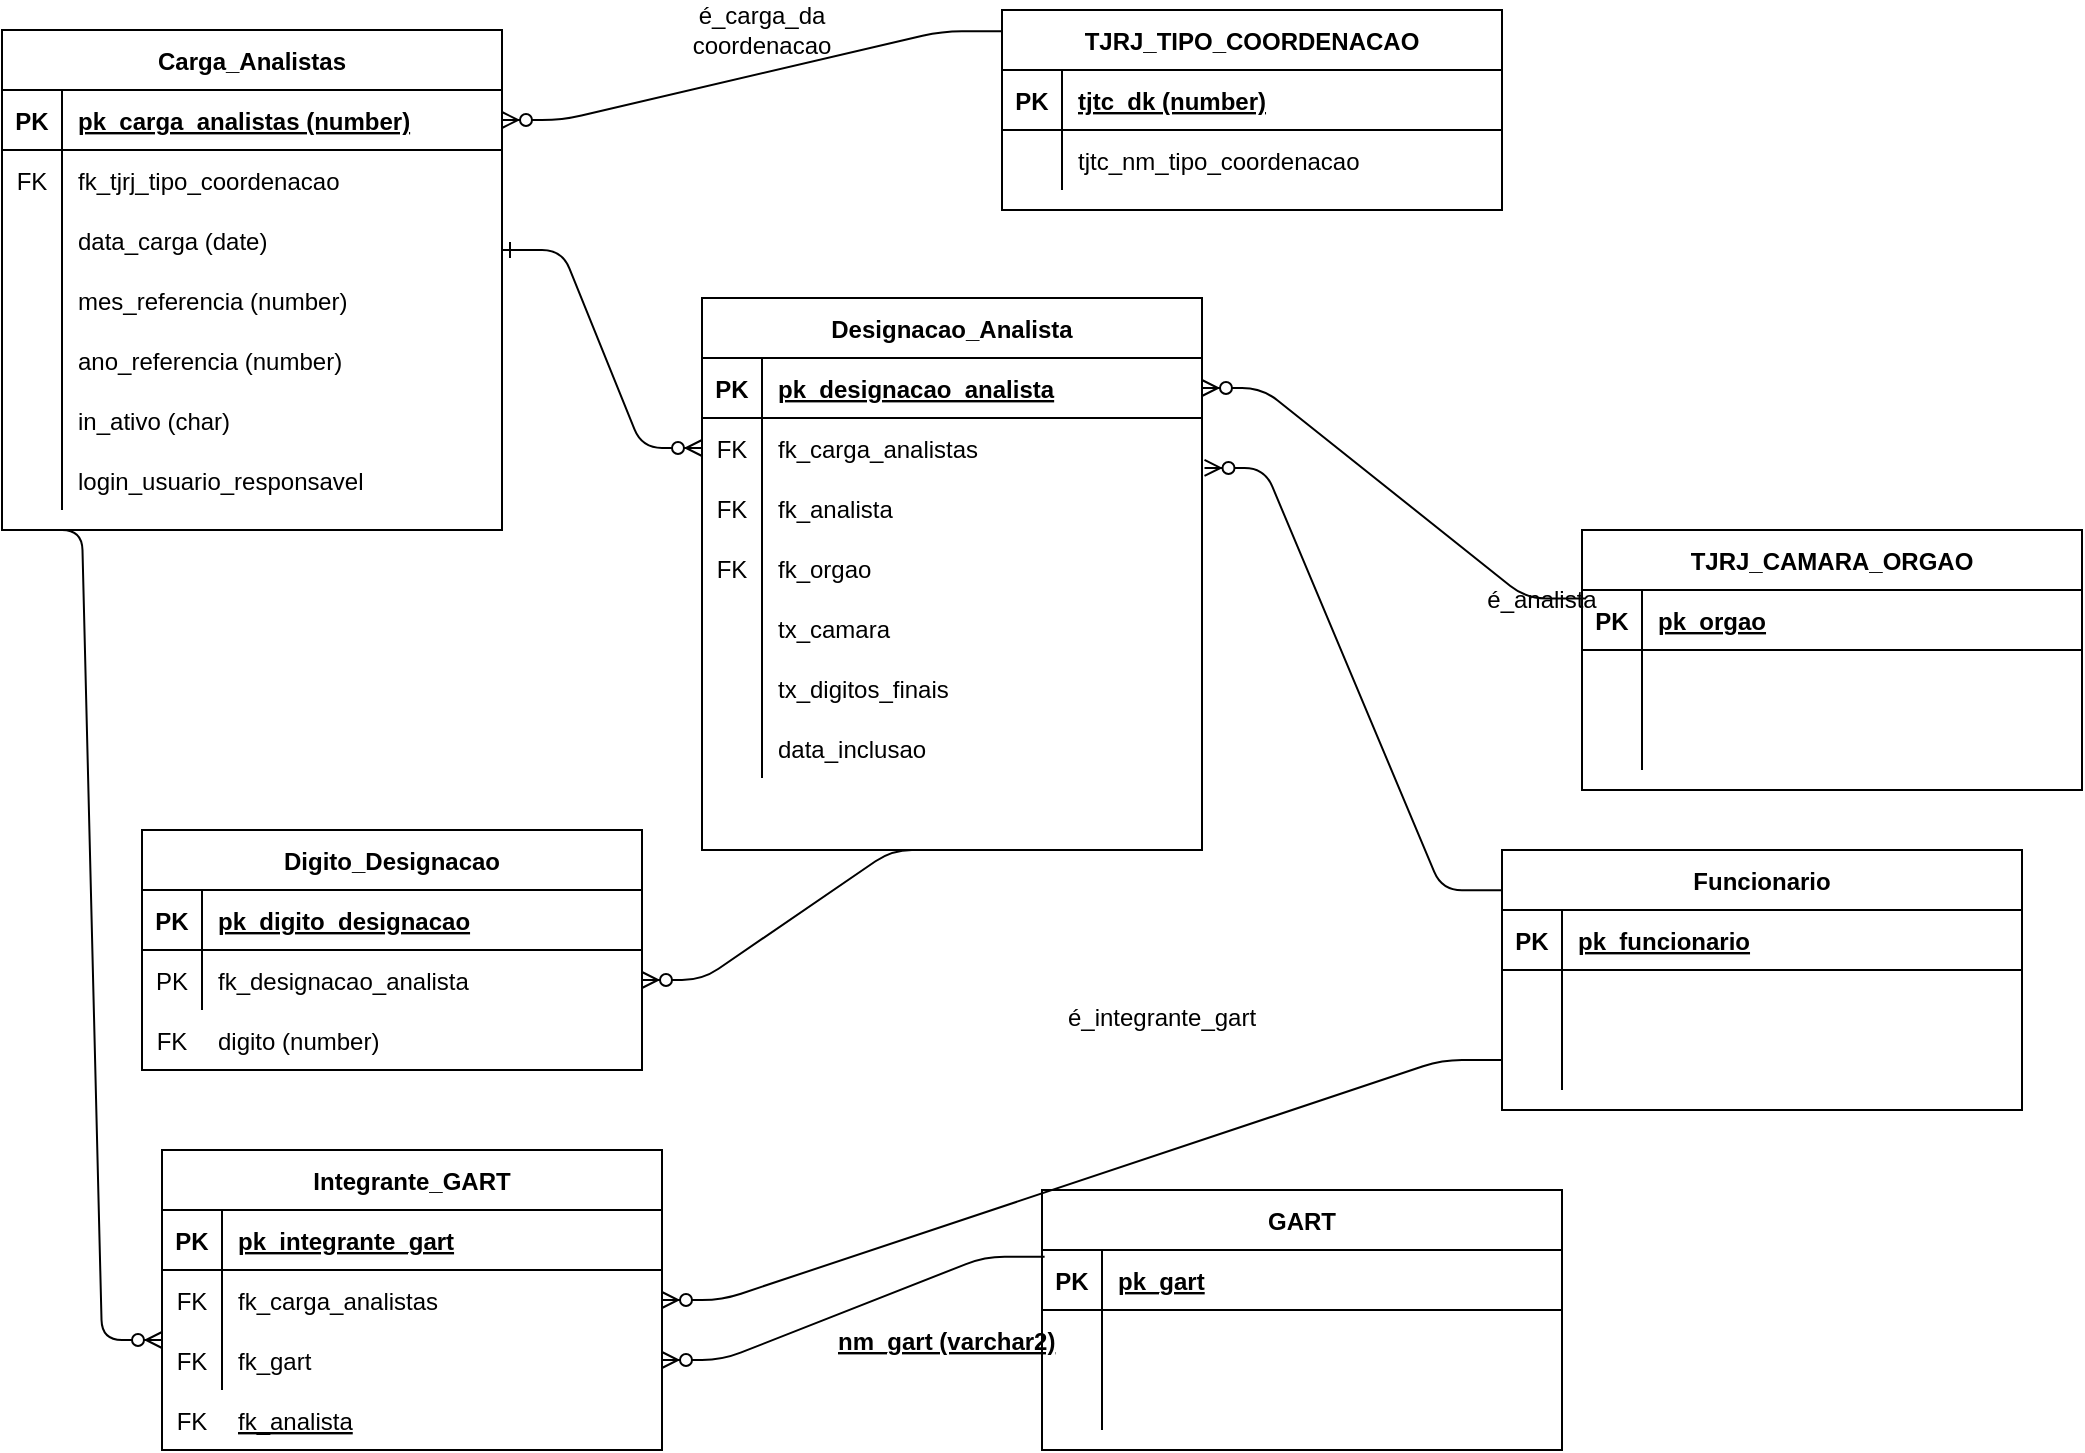 <mxfile version="14.4.6" type="github">
  <diagram id="R2lEEEUBdFMjLlhIrx00" name="Page-1">
    <mxGraphModel dx="1000" dy="493" grid="1" gridSize="10" guides="1" tooltips="1" connect="1" arrows="1" fold="1" page="1" pageScale="1" pageWidth="1169" pageHeight="827" math="0" shadow="0" extFonts="Permanent Marker^https://fonts.googleapis.com/css?family=Permanent+Marker">
      <root>
        <mxCell id="0" />
        <mxCell id="1" parent="0" />
        <mxCell id="O_Yg95A6slMmNf9EX-Gv-22" value="PK" style="shape=partialRectangle;overflow=hidden;connectable=0;fillColor=none;top=0;left=0;bottom=0;right=0;fontStyle=0;" parent="1" vertex="1">
          <mxGeometry x="120" y="510" width="30" height="30" as="geometry" />
        </mxCell>
        <mxCell id="C-vyLk0tnHw3VtMMgP7b-1" value="" style="edgeStyle=entityRelationEdgeStyle;endArrow=ERzeroToMany;startArrow=ERone;endFill=1;startFill=0;" parent="1" target="C-vyLk0tnHw3VtMMgP7b-6" edge="1">
          <mxGeometry width="100" height="100" relative="1" as="geometry">
            <mxPoint x="300" y="160" as="sourcePoint" />
            <mxPoint x="370" y="550" as="targetPoint" />
          </mxGeometry>
        </mxCell>
        <mxCell id="C-vyLk0tnHw3VtMMgP7b-2" value="Designacao_Analista" style="shape=table;startSize=30;container=1;collapsible=1;childLayout=tableLayout;fixedRows=1;rowLines=0;fontStyle=1;align=center;resizeLast=1;" parent="1" vertex="1">
          <mxGeometry x="400" y="184" width="250" height="276" as="geometry" />
        </mxCell>
        <mxCell id="C-vyLk0tnHw3VtMMgP7b-3" value="" style="shape=partialRectangle;collapsible=0;dropTarget=0;pointerEvents=0;fillColor=none;points=[[0,0.5],[1,0.5]];portConstraint=eastwest;top=0;left=0;right=0;bottom=1;" parent="C-vyLk0tnHw3VtMMgP7b-2" vertex="1">
          <mxGeometry y="30" width="250" height="30" as="geometry" />
        </mxCell>
        <mxCell id="C-vyLk0tnHw3VtMMgP7b-4" value="PK" style="shape=partialRectangle;overflow=hidden;connectable=0;fillColor=none;top=0;left=0;bottom=0;right=0;fontStyle=1;" parent="C-vyLk0tnHw3VtMMgP7b-3" vertex="1">
          <mxGeometry width="30" height="30" as="geometry" />
        </mxCell>
        <mxCell id="C-vyLk0tnHw3VtMMgP7b-5" value="pk_designacao_analista" style="shape=partialRectangle;overflow=hidden;connectable=0;fillColor=none;top=0;left=0;bottom=0;right=0;align=left;spacingLeft=6;fontStyle=5;" parent="C-vyLk0tnHw3VtMMgP7b-3" vertex="1">
          <mxGeometry x="30" width="220" height="30" as="geometry" />
        </mxCell>
        <mxCell id="C-vyLk0tnHw3VtMMgP7b-6" value="" style="shape=partialRectangle;collapsible=0;dropTarget=0;pointerEvents=0;fillColor=none;points=[[0,0.5],[1,0.5]];portConstraint=eastwest;top=0;left=0;right=0;bottom=0;" parent="C-vyLk0tnHw3VtMMgP7b-2" vertex="1">
          <mxGeometry y="60" width="250" height="30" as="geometry" />
        </mxCell>
        <mxCell id="C-vyLk0tnHw3VtMMgP7b-7" value="FK" style="shape=partialRectangle;overflow=hidden;connectable=0;fillColor=none;top=0;left=0;bottom=0;right=0;" parent="C-vyLk0tnHw3VtMMgP7b-6" vertex="1">
          <mxGeometry width="30" height="30" as="geometry" />
        </mxCell>
        <mxCell id="C-vyLk0tnHw3VtMMgP7b-8" value="fk_carga_analistas" style="shape=partialRectangle;overflow=hidden;connectable=0;fillColor=none;top=0;left=0;bottom=0;right=0;align=left;spacingLeft=6;" parent="C-vyLk0tnHw3VtMMgP7b-6" vertex="1">
          <mxGeometry x="30" width="220" height="30" as="geometry" />
        </mxCell>
        <mxCell id="C-vyLk0tnHw3VtMMgP7b-9" value="" style="shape=partialRectangle;collapsible=0;dropTarget=0;pointerEvents=0;fillColor=none;points=[[0,0.5],[1,0.5]];portConstraint=eastwest;top=0;left=0;right=0;bottom=0;" parent="C-vyLk0tnHw3VtMMgP7b-2" vertex="1">
          <mxGeometry y="90" width="250" height="30" as="geometry" />
        </mxCell>
        <mxCell id="C-vyLk0tnHw3VtMMgP7b-10" value="" style="shape=partialRectangle;overflow=hidden;connectable=0;fillColor=none;top=0;left=0;bottom=0;right=0;" parent="C-vyLk0tnHw3VtMMgP7b-9" vertex="1">
          <mxGeometry width="30" height="30" as="geometry" />
        </mxCell>
        <mxCell id="C-vyLk0tnHw3VtMMgP7b-11" value="fk_analista" style="shape=partialRectangle;overflow=hidden;connectable=0;fillColor=none;top=0;left=0;bottom=0;right=0;align=left;spacingLeft=6;" parent="C-vyLk0tnHw3VtMMgP7b-9" vertex="1">
          <mxGeometry x="30" width="220" height="30" as="geometry" />
        </mxCell>
        <mxCell id="Q8lgzIE0sb7ELPzwyJLQ-33" value="" style="shape=partialRectangle;collapsible=0;dropTarget=0;pointerEvents=0;fillColor=none;points=[[0,0.5],[1,0.5]];portConstraint=eastwest;top=0;left=0;right=0;bottom=0;" vertex="1" parent="C-vyLk0tnHw3VtMMgP7b-2">
          <mxGeometry y="120" width="250" height="30" as="geometry" />
        </mxCell>
        <mxCell id="Q8lgzIE0sb7ELPzwyJLQ-34" value="" style="shape=partialRectangle;overflow=hidden;connectable=0;fillColor=none;top=0;left=0;bottom=0;right=0;" vertex="1" parent="Q8lgzIE0sb7ELPzwyJLQ-33">
          <mxGeometry width="30" height="30" as="geometry" />
        </mxCell>
        <mxCell id="Q8lgzIE0sb7ELPzwyJLQ-35" value="fk_orgao" style="shape=partialRectangle;overflow=hidden;connectable=0;fillColor=none;top=0;left=0;bottom=0;right=0;align=left;spacingLeft=6;" vertex="1" parent="Q8lgzIE0sb7ELPzwyJLQ-33">
          <mxGeometry x="30" width="220" height="30" as="geometry" />
        </mxCell>
        <mxCell id="Q8lgzIE0sb7ELPzwyJLQ-37" value="" style="shape=partialRectangle;collapsible=0;dropTarget=0;pointerEvents=0;fillColor=none;points=[[0,0.5],[1,0.5]];portConstraint=eastwest;top=0;left=0;right=0;bottom=0;" vertex="1" parent="C-vyLk0tnHw3VtMMgP7b-2">
          <mxGeometry y="150" width="250" height="30" as="geometry" />
        </mxCell>
        <mxCell id="Q8lgzIE0sb7ELPzwyJLQ-38" value="" style="shape=partialRectangle;overflow=hidden;connectable=0;fillColor=none;top=0;left=0;bottom=0;right=0;" vertex="1" parent="Q8lgzIE0sb7ELPzwyJLQ-37">
          <mxGeometry width="30" height="30" as="geometry" />
        </mxCell>
        <mxCell id="Q8lgzIE0sb7ELPzwyJLQ-39" value="tx_camara" style="shape=partialRectangle;overflow=hidden;connectable=0;fillColor=none;top=0;left=0;bottom=0;right=0;align=left;spacingLeft=6;" vertex="1" parent="Q8lgzIE0sb7ELPzwyJLQ-37">
          <mxGeometry x="30" width="220" height="30" as="geometry" />
        </mxCell>
        <mxCell id="Q8lgzIE0sb7ELPzwyJLQ-40" value="" style="shape=partialRectangle;collapsible=0;dropTarget=0;pointerEvents=0;fillColor=none;points=[[0,0.5],[1,0.5]];portConstraint=eastwest;top=0;left=0;right=0;bottom=0;" vertex="1" parent="C-vyLk0tnHw3VtMMgP7b-2">
          <mxGeometry y="180" width="250" height="30" as="geometry" />
        </mxCell>
        <mxCell id="Q8lgzIE0sb7ELPzwyJLQ-41" value="" style="shape=partialRectangle;overflow=hidden;connectable=0;fillColor=none;top=0;left=0;bottom=0;right=0;" vertex="1" parent="Q8lgzIE0sb7ELPzwyJLQ-40">
          <mxGeometry width="30" height="30" as="geometry" />
        </mxCell>
        <mxCell id="Q8lgzIE0sb7ELPzwyJLQ-42" value="tx_digitos_finais" style="shape=partialRectangle;overflow=hidden;connectable=0;fillColor=none;top=0;left=0;bottom=0;right=0;align=left;spacingLeft=6;" vertex="1" parent="Q8lgzIE0sb7ELPzwyJLQ-40">
          <mxGeometry x="30" width="220" height="30" as="geometry" />
        </mxCell>
        <mxCell id="Q8lgzIE0sb7ELPzwyJLQ-43" value="" style="shape=partialRectangle;collapsible=0;dropTarget=0;pointerEvents=0;fillColor=none;points=[[0,0.5],[1,0.5]];portConstraint=eastwest;top=0;left=0;right=0;bottom=0;" vertex="1" parent="C-vyLk0tnHw3VtMMgP7b-2">
          <mxGeometry y="210" width="250" height="30" as="geometry" />
        </mxCell>
        <mxCell id="Q8lgzIE0sb7ELPzwyJLQ-44" value="" style="shape=partialRectangle;overflow=hidden;connectable=0;fillColor=none;top=0;left=0;bottom=0;right=0;" vertex="1" parent="Q8lgzIE0sb7ELPzwyJLQ-43">
          <mxGeometry width="30" height="30" as="geometry" />
        </mxCell>
        <mxCell id="Q8lgzIE0sb7ELPzwyJLQ-45" value="data_inclusao" style="shape=partialRectangle;overflow=hidden;connectable=0;fillColor=none;top=0;left=0;bottom=0;right=0;align=left;spacingLeft=6;" vertex="1" parent="Q8lgzIE0sb7ELPzwyJLQ-43">
          <mxGeometry x="30" width="220" height="30" as="geometry" />
        </mxCell>
        <mxCell id="C-vyLk0tnHw3VtMMgP7b-13" value="TJRJ_CAMARA_ORGAO" style="shape=table;startSize=30;container=1;collapsible=1;childLayout=tableLayout;fixedRows=1;rowLines=0;fontStyle=1;align=center;resizeLast=1;" parent="1" vertex="1">
          <mxGeometry x="840" y="300" width="250" height="130" as="geometry" />
        </mxCell>
        <mxCell id="C-vyLk0tnHw3VtMMgP7b-14" value="" style="shape=partialRectangle;collapsible=0;dropTarget=0;pointerEvents=0;fillColor=none;points=[[0,0.5],[1,0.5]];portConstraint=eastwest;top=0;left=0;right=0;bottom=1;" parent="C-vyLk0tnHw3VtMMgP7b-13" vertex="1">
          <mxGeometry y="30" width="250" height="30" as="geometry" />
        </mxCell>
        <mxCell id="C-vyLk0tnHw3VtMMgP7b-15" value="PK" style="shape=partialRectangle;overflow=hidden;connectable=0;fillColor=none;top=0;left=0;bottom=0;right=0;fontStyle=1;" parent="C-vyLk0tnHw3VtMMgP7b-14" vertex="1">
          <mxGeometry width="30" height="30" as="geometry" />
        </mxCell>
        <mxCell id="C-vyLk0tnHw3VtMMgP7b-16" value="pk_orgao" style="shape=partialRectangle;overflow=hidden;connectable=0;fillColor=none;top=0;left=0;bottom=0;right=0;align=left;spacingLeft=6;fontStyle=5;" parent="C-vyLk0tnHw3VtMMgP7b-14" vertex="1">
          <mxGeometry x="30" width="220" height="30" as="geometry" />
        </mxCell>
        <mxCell id="C-vyLk0tnHw3VtMMgP7b-17" value="" style="shape=partialRectangle;collapsible=0;dropTarget=0;pointerEvents=0;fillColor=none;points=[[0,0.5],[1,0.5]];portConstraint=eastwest;top=0;left=0;right=0;bottom=0;" parent="C-vyLk0tnHw3VtMMgP7b-13" vertex="1">
          <mxGeometry y="60" width="250" height="30" as="geometry" />
        </mxCell>
        <mxCell id="C-vyLk0tnHw3VtMMgP7b-18" value="" style="shape=partialRectangle;overflow=hidden;connectable=0;fillColor=none;top=0;left=0;bottom=0;right=0;" parent="C-vyLk0tnHw3VtMMgP7b-17" vertex="1">
          <mxGeometry width="30" height="30" as="geometry" />
        </mxCell>
        <mxCell id="C-vyLk0tnHw3VtMMgP7b-19" value="" style="shape=partialRectangle;overflow=hidden;connectable=0;fillColor=none;top=0;left=0;bottom=0;right=0;align=left;spacingLeft=6;" parent="C-vyLk0tnHw3VtMMgP7b-17" vertex="1">
          <mxGeometry x="30" width="220" height="30" as="geometry" />
        </mxCell>
        <mxCell id="C-vyLk0tnHw3VtMMgP7b-20" value="" style="shape=partialRectangle;collapsible=0;dropTarget=0;pointerEvents=0;fillColor=none;points=[[0,0.5],[1,0.5]];portConstraint=eastwest;top=0;left=0;right=0;bottom=0;" parent="C-vyLk0tnHw3VtMMgP7b-13" vertex="1">
          <mxGeometry y="90" width="250" height="30" as="geometry" />
        </mxCell>
        <mxCell id="C-vyLk0tnHw3VtMMgP7b-21" value="" style="shape=partialRectangle;overflow=hidden;connectable=0;fillColor=none;top=0;left=0;bottom=0;right=0;" parent="C-vyLk0tnHw3VtMMgP7b-20" vertex="1">
          <mxGeometry width="30" height="30" as="geometry" />
        </mxCell>
        <mxCell id="C-vyLk0tnHw3VtMMgP7b-22" value="" style="shape=partialRectangle;overflow=hidden;connectable=0;fillColor=none;top=0;left=0;bottom=0;right=0;align=left;spacingLeft=6;" parent="C-vyLk0tnHw3VtMMgP7b-20" vertex="1">
          <mxGeometry x="30" width="220" height="30" as="geometry" />
        </mxCell>
        <mxCell id="C-vyLk0tnHw3VtMMgP7b-23" value="Carga_Analistas" style="shape=table;startSize=30;container=1;collapsible=1;childLayout=tableLayout;fixedRows=1;rowLines=0;fontStyle=1;align=center;resizeLast=1;" parent="1" vertex="1">
          <mxGeometry x="50" y="50" width="250" height="250" as="geometry" />
        </mxCell>
        <mxCell id="C-vyLk0tnHw3VtMMgP7b-24" value="" style="shape=partialRectangle;collapsible=0;dropTarget=0;pointerEvents=0;fillColor=none;points=[[0,0.5],[1,0.5]];portConstraint=eastwest;top=0;left=0;right=0;bottom=1;" parent="C-vyLk0tnHw3VtMMgP7b-23" vertex="1">
          <mxGeometry y="30" width="250" height="30" as="geometry" />
        </mxCell>
        <mxCell id="C-vyLk0tnHw3VtMMgP7b-25" value="PK" style="shape=partialRectangle;overflow=hidden;connectable=0;fillColor=none;top=0;left=0;bottom=0;right=0;fontStyle=1;" parent="C-vyLk0tnHw3VtMMgP7b-24" vertex="1">
          <mxGeometry width="30" height="30" as="geometry" />
        </mxCell>
        <mxCell id="C-vyLk0tnHw3VtMMgP7b-26" value="pk_carga_analistas (number)" style="shape=partialRectangle;overflow=hidden;connectable=0;fillColor=none;top=0;left=0;bottom=0;right=0;align=left;spacingLeft=6;fontStyle=5;" parent="C-vyLk0tnHw3VtMMgP7b-24" vertex="1">
          <mxGeometry x="30" width="220" height="30" as="geometry" />
        </mxCell>
        <mxCell id="C-vyLk0tnHw3VtMMgP7b-27" value="" style="shape=partialRectangle;collapsible=0;dropTarget=0;pointerEvents=0;fillColor=none;points=[[0,0.5],[1,0.5]];portConstraint=eastwest;top=0;left=0;right=0;bottom=0;" parent="C-vyLk0tnHw3VtMMgP7b-23" vertex="1">
          <mxGeometry y="60" width="250" height="30" as="geometry" />
        </mxCell>
        <mxCell id="C-vyLk0tnHw3VtMMgP7b-28" value="FK" style="shape=partialRectangle;overflow=hidden;connectable=0;fillColor=none;top=0;left=0;bottom=0;right=0;" parent="C-vyLk0tnHw3VtMMgP7b-27" vertex="1">
          <mxGeometry width="30" height="30" as="geometry" />
        </mxCell>
        <mxCell id="C-vyLk0tnHw3VtMMgP7b-29" value="fk_tjrj_tipo_coordenacao" style="shape=partialRectangle;overflow=hidden;connectable=0;fillColor=none;top=0;left=0;bottom=0;right=0;align=left;spacingLeft=6;" parent="C-vyLk0tnHw3VtMMgP7b-27" vertex="1">
          <mxGeometry x="30" width="220" height="30" as="geometry" />
        </mxCell>
        <mxCell id="Q8lgzIE0sb7ELPzwyJLQ-14" value="" style="shape=partialRectangle;collapsible=0;dropTarget=0;pointerEvents=0;fillColor=none;points=[[0,0.5],[1,0.5]];portConstraint=eastwest;top=0;left=0;right=0;bottom=0;" vertex="1" parent="C-vyLk0tnHw3VtMMgP7b-23">
          <mxGeometry y="90" width="250" height="30" as="geometry" />
        </mxCell>
        <mxCell id="Q8lgzIE0sb7ELPzwyJLQ-15" value="" style="shape=partialRectangle;overflow=hidden;connectable=0;fillColor=none;top=0;left=0;bottom=0;right=0;" vertex="1" parent="Q8lgzIE0sb7ELPzwyJLQ-14">
          <mxGeometry width="30" height="30" as="geometry" />
        </mxCell>
        <mxCell id="Q8lgzIE0sb7ELPzwyJLQ-16" value="data_carga (date)" style="shape=partialRectangle;overflow=hidden;connectable=0;fillColor=none;top=0;left=0;bottom=0;right=0;align=left;spacingLeft=6;" vertex="1" parent="Q8lgzIE0sb7ELPzwyJLQ-14">
          <mxGeometry x="30" width="220" height="30" as="geometry" />
        </mxCell>
        <mxCell id="Q8lgzIE0sb7ELPzwyJLQ-17" value="" style="shape=partialRectangle;collapsible=0;dropTarget=0;pointerEvents=0;fillColor=none;points=[[0,0.5],[1,0.5]];portConstraint=eastwest;top=0;left=0;right=0;bottom=0;" vertex="1" parent="C-vyLk0tnHw3VtMMgP7b-23">
          <mxGeometry y="120" width="250" height="30" as="geometry" />
        </mxCell>
        <mxCell id="Q8lgzIE0sb7ELPzwyJLQ-18" value="" style="shape=partialRectangle;overflow=hidden;connectable=0;fillColor=none;top=0;left=0;bottom=0;right=0;" vertex="1" parent="Q8lgzIE0sb7ELPzwyJLQ-17">
          <mxGeometry width="30" height="30" as="geometry" />
        </mxCell>
        <mxCell id="Q8lgzIE0sb7ELPzwyJLQ-19" value="mes_referencia (number)" style="shape=partialRectangle;overflow=hidden;connectable=0;fillColor=none;top=0;left=0;bottom=0;right=0;align=left;spacingLeft=6;" vertex="1" parent="Q8lgzIE0sb7ELPzwyJLQ-17">
          <mxGeometry x="30" width="220" height="30" as="geometry" />
        </mxCell>
        <mxCell id="Q8lgzIE0sb7ELPzwyJLQ-20" value="" style="shape=partialRectangle;collapsible=0;dropTarget=0;pointerEvents=0;fillColor=none;points=[[0,0.5],[1,0.5]];portConstraint=eastwest;top=0;left=0;right=0;bottom=0;" vertex="1" parent="C-vyLk0tnHw3VtMMgP7b-23">
          <mxGeometry y="150" width="250" height="30" as="geometry" />
        </mxCell>
        <mxCell id="Q8lgzIE0sb7ELPzwyJLQ-21" value="" style="shape=partialRectangle;overflow=hidden;connectable=0;fillColor=none;top=0;left=0;bottom=0;right=0;" vertex="1" parent="Q8lgzIE0sb7ELPzwyJLQ-20">
          <mxGeometry width="30" height="30" as="geometry" />
        </mxCell>
        <mxCell id="Q8lgzIE0sb7ELPzwyJLQ-22" value="ano_referencia (number)" style="shape=partialRectangle;overflow=hidden;connectable=0;fillColor=none;top=0;left=0;bottom=0;right=0;align=left;spacingLeft=6;" vertex="1" parent="Q8lgzIE0sb7ELPzwyJLQ-20">
          <mxGeometry x="30" width="220" height="30" as="geometry" />
        </mxCell>
        <mxCell id="Q8lgzIE0sb7ELPzwyJLQ-23" value="" style="shape=partialRectangle;collapsible=0;dropTarget=0;pointerEvents=0;fillColor=none;points=[[0,0.5],[1,0.5]];portConstraint=eastwest;top=0;left=0;right=0;bottom=0;" vertex="1" parent="C-vyLk0tnHw3VtMMgP7b-23">
          <mxGeometry y="180" width="250" height="30" as="geometry" />
        </mxCell>
        <mxCell id="Q8lgzIE0sb7ELPzwyJLQ-24" value="" style="shape=partialRectangle;overflow=hidden;connectable=0;fillColor=none;top=0;left=0;bottom=0;right=0;" vertex="1" parent="Q8lgzIE0sb7ELPzwyJLQ-23">
          <mxGeometry width="30" height="30" as="geometry" />
        </mxCell>
        <mxCell id="Q8lgzIE0sb7ELPzwyJLQ-25" value="in_ativo (char)" style="shape=partialRectangle;overflow=hidden;connectable=0;fillColor=none;top=0;left=0;bottom=0;right=0;align=left;spacingLeft=6;" vertex="1" parent="Q8lgzIE0sb7ELPzwyJLQ-23">
          <mxGeometry x="30" width="220" height="30" as="geometry" />
        </mxCell>
        <mxCell id="Q8lgzIE0sb7ELPzwyJLQ-26" value="" style="shape=partialRectangle;collapsible=0;dropTarget=0;pointerEvents=0;fillColor=none;points=[[0,0.5],[1,0.5]];portConstraint=eastwest;top=0;left=0;right=0;bottom=0;" vertex="1" parent="C-vyLk0tnHw3VtMMgP7b-23">
          <mxGeometry y="210" width="250" height="30" as="geometry" />
        </mxCell>
        <mxCell id="Q8lgzIE0sb7ELPzwyJLQ-27" value="" style="shape=partialRectangle;overflow=hidden;connectable=0;fillColor=none;top=0;left=0;bottom=0;right=0;" vertex="1" parent="Q8lgzIE0sb7ELPzwyJLQ-26">
          <mxGeometry width="30" height="30" as="geometry" />
        </mxCell>
        <mxCell id="Q8lgzIE0sb7ELPzwyJLQ-28" value="login_usuario_responsavel" style="shape=partialRectangle;overflow=hidden;connectable=0;fillColor=none;top=0;left=0;bottom=0;right=0;align=left;spacingLeft=6;" vertex="1" parent="Q8lgzIE0sb7ELPzwyJLQ-26">
          <mxGeometry x="30" width="220" height="30" as="geometry" />
        </mxCell>
        <mxCell id="O_Yg95A6slMmNf9EX-Gv-1" value="Digito_Designacao" style="shape=table;startSize=30;container=1;collapsible=1;childLayout=tableLayout;fixedRows=1;rowLines=0;fontStyle=1;align=center;resizeLast=1;" parent="1" vertex="1">
          <mxGeometry x="120" y="450" width="250" height="120" as="geometry" />
        </mxCell>
        <mxCell id="O_Yg95A6slMmNf9EX-Gv-2" value="" style="shape=partialRectangle;collapsible=0;dropTarget=0;pointerEvents=0;fillColor=none;points=[[0,0.5],[1,0.5]];portConstraint=eastwest;top=0;left=0;right=0;bottom=1;" parent="O_Yg95A6slMmNf9EX-Gv-1" vertex="1">
          <mxGeometry y="30" width="250" height="30" as="geometry" />
        </mxCell>
        <mxCell id="O_Yg95A6slMmNf9EX-Gv-3" value="PK" style="shape=partialRectangle;overflow=hidden;connectable=0;fillColor=none;top=0;left=0;bottom=0;right=0;fontStyle=1;" parent="O_Yg95A6slMmNf9EX-Gv-2" vertex="1">
          <mxGeometry width="30" height="30" as="geometry" />
        </mxCell>
        <mxCell id="O_Yg95A6slMmNf9EX-Gv-4" value="pk_digito_designacao" style="shape=partialRectangle;overflow=hidden;connectable=0;fillColor=none;top=0;left=0;bottom=0;right=0;align=left;spacingLeft=6;fontStyle=5;" parent="O_Yg95A6slMmNf9EX-Gv-2" vertex="1">
          <mxGeometry x="30" width="220" height="30" as="geometry" />
        </mxCell>
        <mxCell id="O_Yg95A6slMmNf9EX-Gv-5" value="" style="shape=partialRectangle;collapsible=0;dropTarget=0;pointerEvents=0;fillColor=none;points=[[0,0.5],[1,0.5]];portConstraint=eastwest;top=0;left=0;right=0;bottom=0;" parent="O_Yg95A6slMmNf9EX-Gv-1" vertex="1">
          <mxGeometry y="60" width="250" height="30" as="geometry" />
        </mxCell>
        <mxCell id="O_Yg95A6slMmNf9EX-Gv-6" value="" style="shape=partialRectangle;overflow=hidden;connectable=0;fillColor=none;top=0;left=0;bottom=0;right=0;" parent="O_Yg95A6slMmNf9EX-Gv-5" vertex="1">
          <mxGeometry width="30" height="30" as="geometry" />
        </mxCell>
        <mxCell id="O_Yg95A6slMmNf9EX-Gv-7" value="fk_designacao_analista" style="shape=partialRectangle;overflow=hidden;connectable=0;fillColor=none;top=0;left=0;bottom=0;right=0;align=left;spacingLeft=6;" parent="O_Yg95A6slMmNf9EX-Gv-5" vertex="1">
          <mxGeometry x="30" width="220" height="30" as="geometry" />
        </mxCell>
        <mxCell id="O_Yg95A6slMmNf9EX-Gv-8" value="" style="edgeStyle=entityRelationEdgeStyle;fontSize=12;html=1;endArrow=ERzeroToMany;endFill=1;exitX=0.008;exitY=0.14;exitDx=0;exitDy=0;exitPerimeter=0;entryX=1;entryY=0.5;entryDx=0;entryDy=0;" parent="1" source="C-vyLk0tnHw3VtMMgP7b-14" target="C-vyLk0tnHw3VtMMgP7b-3" edge="1">
          <mxGeometry width="100" height="100" relative="1" as="geometry">
            <mxPoint x="500" y="240" as="sourcePoint" />
            <mxPoint x="600" y="140" as="targetPoint" />
          </mxGeometry>
        </mxCell>
        <mxCell id="O_Yg95A6slMmNf9EX-Gv-9" value="Funcionario" style="shape=table;startSize=30;container=1;collapsible=1;childLayout=tableLayout;fixedRows=1;rowLines=0;fontStyle=1;align=center;resizeLast=1;" parent="1" vertex="1">
          <mxGeometry x="800" y="460" width="260" height="130" as="geometry" />
        </mxCell>
        <mxCell id="O_Yg95A6slMmNf9EX-Gv-10" value="" style="shape=partialRectangle;collapsible=0;dropTarget=0;pointerEvents=0;fillColor=none;points=[[0,0.5],[1,0.5]];portConstraint=eastwest;top=0;left=0;right=0;bottom=1;" parent="O_Yg95A6slMmNf9EX-Gv-9" vertex="1">
          <mxGeometry y="30" width="260" height="30" as="geometry" />
        </mxCell>
        <mxCell id="O_Yg95A6slMmNf9EX-Gv-11" value="PK" style="shape=partialRectangle;overflow=hidden;connectable=0;fillColor=none;top=0;left=0;bottom=0;right=0;fontStyle=1;" parent="O_Yg95A6slMmNf9EX-Gv-10" vertex="1">
          <mxGeometry width="30" height="30" as="geometry" />
        </mxCell>
        <mxCell id="O_Yg95A6slMmNf9EX-Gv-12" value="pk_funcionario" style="shape=partialRectangle;overflow=hidden;connectable=0;fillColor=none;top=0;left=0;bottom=0;right=0;align=left;spacingLeft=6;fontStyle=5;" parent="O_Yg95A6slMmNf9EX-Gv-10" vertex="1">
          <mxGeometry x="30" width="230" height="30" as="geometry" />
        </mxCell>
        <mxCell id="O_Yg95A6slMmNf9EX-Gv-13" value="" style="shape=partialRectangle;collapsible=0;dropTarget=0;pointerEvents=0;fillColor=none;points=[[0,0.5],[1,0.5]];portConstraint=eastwest;top=0;left=0;right=0;bottom=0;" parent="O_Yg95A6slMmNf9EX-Gv-9" vertex="1">
          <mxGeometry y="60" width="260" height="30" as="geometry" />
        </mxCell>
        <mxCell id="O_Yg95A6slMmNf9EX-Gv-14" value="" style="shape=partialRectangle;overflow=hidden;connectable=0;fillColor=none;top=0;left=0;bottom=0;right=0;" parent="O_Yg95A6slMmNf9EX-Gv-13" vertex="1">
          <mxGeometry width="30" height="30" as="geometry" />
        </mxCell>
        <mxCell id="O_Yg95A6slMmNf9EX-Gv-15" value="" style="shape=partialRectangle;overflow=hidden;connectable=0;fillColor=none;top=0;left=0;bottom=0;right=0;align=left;spacingLeft=6;" parent="O_Yg95A6slMmNf9EX-Gv-13" vertex="1">
          <mxGeometry x="30" width="230" height="30" as="geometry" />
        </mxCell>
        <mxCell id="O_Yg95A6slMmNf9EX-Gv-16" value="" style="shape=partialRectangle;collapsible=0;dropTarget=0;pointerEvents=0;fillColor=none;points=[[0,0.5],[1,0.5]];portConstraint=eastwest;top=0;left=0;right=0;bottom=0;" parent="O_Yg95A6slMmNf9EX-Gv-9" vertex="1">
          <mxGeometry y="90" width="260" height="30" as="geometry" />
        </mxCell>
        <mxCell id="O_Yg95A6slMmNf9EX-Gv-17" value="" style="shape=partialRectangle;overflow=hidden;connectable=0;fillColor=none;top=0;left=0;bottom=0;right=0;" parent="O_Yg95A6slMmNf9EX-Gv-16" vertex="1">
          <mxGeometry width="30" height="30" as="geometry" />
        </mxCell>
        <mxCell id="O_Yg95A6slMmNf9EX-Gv-18" value="" style="shape=partialRectangle;overflow=hidden;connectable=0;fillColor=none;top=0;left=0;bottom=0;right=0;align=left;spacingLeft=6;" parent="O_Yg95A6slMmNf9EX-Gv-16" vertex="1">
          <mxGeometry x="30" width="230" height="30" as="geometry" />
        </mxCell>
        <mxCell id="O_Yg95A6slMmNf9EX-Gv-19" value="" style="edgeStyle=entityRelationEdgeStyle;fontSize=12;html=1;endArrow=ERzeroToMany;endFill=1;exitX=0;exitY=0.155;exitDx=0;exitDy=0;exitPerimeter=0;entryX=1.005;entryY=0.833;entryDx=0;entryDy=0;entryPerimeter=0;" parent="1" source="O_Yg95A6slMmNf9EX-Gv-9" target="C-vyLk0tnHw3VtMMgP7b-6" edge="1">
          <mxGeometry width="100" height="100" relative="1" as="geometry">
            <mxPoint x="610" y="240" as="sourcePoint" />
            <mxPoint x="710" y="140" as="targetPoint" />
          </mxGeometry>
        </mxCell>
        <mxCell id="O_Yg95A6slMmNf9EX-Gv-20" value="FK" style="shape=partialRectangle;overflow=hidden;connectable=0;fillColor=none;top=0;left=0;bottom=0;right=0;" parent="1" vertex="1">
          <mxGeometry x="400" y="274" width="30" height="30" as="geometry" />
        </mxCell>
        <mxCell id="O_Yg95A6slMmNf9EX-Gv-24" value="digito (number)" style="shape=partialRectangle;overflow=hidden;connectable=0;fillColor=none;top=0;left=0;bottom=0;right=0;align=left;spacingLeft=6;" parent="1" vertex="1">
          <mxGeometry x="150" y="540" width="220" height="30" as="geometry" />
        </mxCell>
        <mxCell id="O_Yg95A6slMmNf9EX-Gv-25" value="" style="edgeStyle=entityRelationEdgeStyle;fontSize=12;html=1;endArrow=ERzeroToMany;endFill=1;exitX=0.5;exitY=1;exitDx=0;exitDy=0;" parent="1" source="C-vyLk0tnHw3VtMMgP7b-2" target="O_Yg95A6slMmNf9EX-Gv-5" edge="1">
          <mxGeometry width="100" height="100" relative="1" as="geometry">
            <mxPoint x="580" y="280" as="sourcePoint" />
            <mxPoint x="300" y="290" as="targetPoint" />
          </mxGeometry>
        </mxCell>
        <mxCell id="O_Yg95A6slMmNf9EX-Gv-28" value="é_analista" style="text;html=1;strokeColor=none;fillColor=none;align=center;verticalAlign=middle;whiteSpace=wrap;rounded=0;" parent="1" vertex="1">
          <mxGeometry x="800" y="325" width="40" height="20" as="geometry" />
        </mxCell>
        <mxCell id="O_Yg95A6slMmNf9EX-Gv-35" value="FK" style="shape=partialRectangle;overflow=hidden;connectable=0;fillColor=none;top=0;left=0;bottom=0;right=0;" parent="1" vertex="1">
          <mxGeometry x="400" y="304" width="30" height="30" as="geometry" />
        </mxCell>
        <mxCell id="O_Yg95A6slMmNf9EX-Gv-36" value="GART" style="shape=table;startSize=30;container=1;collapsible=1;childLayout=tableLayout;fixedRows=1;rowLines=0;fontStyle=1;align=center;resizeLast=1;" parent="1" vertex="1">
          <mxGeometry x="570" y="630" width="260" height="130" as="geometry" />
        </mxCell>
        <mxCell id="O_Yg95A6slMmNf9EX-Gv-37" value="" style="shape=partialRectangle;collapsible=0;dropTarget=0;pointerEvents=0;fillColor=none;points=[[0,0.5],[1,0.5]];portConstraint=eastwest;top=0;left=0;right=0;bottom=1;" parent="O_Yg95A6slMmNf9EX-Gv-36" vertex="1">
          <mxGeometry y="30" width="260" height="30" as="geometry" />
        </mxCell>
        <mxCell id="O_Yg95A6slMmNf9EX-Gv-38" value="PK" style="shape=partialRectangle;overflow=hidden;connectable=0;fillColor=none;top=0;left=0;bottom=0;right=0;fontStyle=1;" parent="O_Yg95A6slMmNf9EX-Gv-37" vertex="1">
          <mxGeometry width="30" height="30" as="geometry" />
        </mxCell>
        <mxCell id="O_Yg95A6slMmNf9EX-Gv-39" value="pk_gart" style="shape=partialRectangle;overflow=hidden;connectable=0;fillColor=none;top=0;left=0;bottom=0;right=0;align=left;spacingLeft=6;fontStyle=5;" parent="O_Yg95A6slMmNf9EX-Gv-37" vertex="1">
          <mxGeometry x="30" width="230" height="30" as="geometry" />
        </mxCell>
        <mxCell id="O_Yg95A6slMmNf9EX-Gv-40" value="" style="shape=partialRectangle;collapsible=0;dropTarget=0;pointerEvents=0;fillColor=none;points=[[0,0.5],[1,0.5]];portConstraint=eastwest;top=0;left=0;right=0;bottom=0;" parent="O_Yg95A6slMmNf9EX-Gv-36" vertex="1">
          <mxGeometry y="60" width="260" height="30" as="geometry" />
        </mxCell>
        <mxCell id="O_Yg95A6slMmNf9EX-Gv-41" value="" style="shape=partialRectangle;overflow=hidden;connectable=0;fillColor=none;top=0;left=0;bottom=0;right=0;" parent="O_Yg95A6slMmNf9EX-Gv-40" vertex="1">
          <mxGeometry width="30" height="30" as="geometry" />
        </mxCell>
        <mxCell id="O_Yg95A6slMmNf9EX-Gv-42" value="" style="shape=partialRectangle;overflow=hidden;connectable=0;fillColor=none;top=0;left=0;bottom=0;right=0;align=left;spacingLeft=6;" parent="O_Yg95A6slMmNf9EX-Gv-40" vertex="1">
          <mxGeometry x="30" width="230" height="30" as="geometry" />
        </mxCell>
        <mxCell id="O_Yg95A6slMmNf9EX-Gv-43" value="" style="shape=partialRectangle;collapsible=0;dropTarget=0;pointerEvents=0;fillColor=none;points=[[0,0.5],[1,0.5]];portConstraint=eastwest;top=0;left=0;right=0;bottom=0;" parent="O_Yg95A6slMmNf9EX-Gv-36" vertex="1">
          <mxGeometry y="90" width="260" height="30" as="geometry" />
        </mxCell>
        <mxCell id="O_Yg95A6slMmNf9EX-Gv-44" value="" style="shape=partialRectangle;overflow=hidden;connectable=0;fillColor=none;top=0;left=0;bottom=0;right=0;" parent="O_Yg95A6slMmNf9EX-Gv-43" vertex="1">
          <mxGeometry width="30" height="30" as="geometry" />
        </mxCell>
        <mxCell id="O_Yg95A6slMmNf9EX-Gv-45" value="" style="shape=partialRectangle;overflow=hidden;connectable=0;fillColor=none;top=0;left=0;bottom=0;right=0;align=left;spacingLeft=6;" parent="O_Yg95A6slMmNf9EX-Gv-43" vertex="1">
          <mxGeometry x="30" width="230" height="30" as="geometry" />
        </mxCell>
        <mxCell id="O_Yg95A6slMmNf9EX-Gv-46" value="Integrante_GART" style="shape=table;startSize=30;container=1;collapsible=1;childLayout=tableLayout;fixedRows=1;rowLines=0;fontStyle=1;align=center;resizeLast=1;" parent="1" vertex="1">
          <mxGeometry x="130" y="610" width="250" height="150" as="geometry" />
        </mxCell>
        <mxCell id="O_Yg95A6slMmNf9EX-Gv-47" value="" style="shape=partialRectangle;collapsible=0;dropTarget=0;pointerEvents=0;fillColor=none;points=[[0,0.5],[1,0.5]];portConstraint=eastwest;top=0;left=0;right=0;bottom=1;" parent="O_Yg95A6slMmNf9EX-Gv-46" vertex="1">
          <mxGeometry y="30" width="250" height="30" as="geometry" />
        </mxCell>
        <mxCell id="O_Yg95A6slMmNf9EX-Gv-48" value="PK" style="shape=partialRectangle;overflow=hidden;connectable=0;fillColor=none;top=0;left=0;bottom=0;right=0;fontStyle=1;" parent="O_Yg95A6slMmNf9EX-Gv-47" vertex="1">
          <mxGeometry width="30" height="30" as="geometry" />
        </mxCell>
        <mxCell id="O_Yg95A6slMmNf9EX-Gv-49" value="pk_integrante_gart" style="shape=partialRectangle;overflow=hidden;connectable=0;fillColor=none;top=0;left=0;bottom=0;right=0;align=left;spacingLeft=6;fontStyle=5;" parent="O_Yg95A6slMmNf9EX-Gv-47" vertex="1">
          <mxGeometry x="30" width="220" height="30" as="geometry" />
        </mxCell>
        <mxCell id="O_Yg95A6slMmNf9EX-Gv-50" value="" style="shape=partialRectangle;collapsible=0;dropTarget=0;pointerEvents=0;fillColor=none;points=[[0,0.5],[1,0.5]];portConstraint=eastwest;top=0;left=0;right=0;bottom=0;" parent="O_Yg95A6slMmNf9EX-Gv-46" vertex="1">
          <mxGeometry y="60" width="250" height="30" as="geometry" />
        </mxCell>
        <mxCell id="O_Yg95A6slMmNf9EX-Gv-51" value="" style="shape=partialRectangle;overflow=hidden;connectable=0;fillColor=none;top=0;left=0;bottom=0;right=0;" parent="O_Yg95A6slMmNf9EX-Gv-50" vertex="1">
          <mxGeometry width="30" height="30" as="geometry" />
        </mxCell>
        <mxCell id="O_Yg95A6slMmNf9EX-Gv-52" value="" style="shape=partialRectangle;overflow=hidden;connectable=0;fillColor=none;top=0;left=0;bottom=0;right=0;align=left;spacingLeft=6;" parent="O_Yg95A6slMmNf9EX-Gv-50" vertex="1">
          <mxGeometry x="30" width="220" height="30" as="geometry" />
        </mxCell>
        <mxCell id="O_Yg95A6slMmNf9EX-Gv-53" value="" style="shape=partialRectangle;collapsible=0;dropTarget=0;pointerEvents=0;fillColor=none;points=[[0,0.5],[1,0.5]];portConstraint=eastwest;top=0;left=0;right=0;bottom=0;" parent="O_Yg95A6slMmNf9EX-Gv-46" vertex="1">
          <mxGeometry y="90" width="250" height="30" as="geometry" />
        </mxCell>
        <mxCell id="O_Yg95A6slMmNf9EX-Gv-54" value="" style="shape=partialRectangle;overflow=hidden;connectable=0;fillColor=none;top=0;left=0;bottom=0;right=0;" parent="O_Yg95A6slMmNf9EX-Gv-53" vertex="1">
          <mxGeometry width="30" height="30" as="geometry" />
        </mxCell>
        <mxCell id="O_Yg95A6slMmNf9EX-Gv-55" value="" style="shape=partialRectangle;overflow=hidden;connectable=0;fillColor=none;top=0;left=0;bottom=0;right=0;align=left;spacingLeft=6;" parent="O_Yg95A6slMmNf9EX-Gv-53" vertex="1">
          <mxGeometry x="30" width="220" height="30" as="geometry" />
        </mxCell>
        <mxCell id="O_Yg95A6slMmNf9EX-Gv-57" value="" style="edgeStyle=entityRelationEdgeStyle;fontSize=12;html=1;endArrow=ERzeroToMany;endFill=1;entryX=1;entryY=0.5;entryDx=0;entryDy=0;exitX=0.005;exitY=0.113;exitDx=0;exitDy=0;exitPerimeter=0;" parent="1" source="O_Yg95A6slMmNf9EX-Gv-37" target="O_Yg95A6slMmNf9EX-Gv-53" edge="1">
          <mxGeometry width="100" height="100" relative="1" as="geometry">
            <mxPoint x="990" y="770" as="sourcePoint" />
            <mxPoint x="1100" y="660" as="targetPoint" />
          </mxGeometry>
        </mxCell>
        <mxCell id="O_Yg95A6slMmNf9EX-Gv-58" value="nm_gart (varchar2)" style="shape=partialRectangle;overflow=hidden;connectable=0;fillColor=none;top=0;left=0;bottom=0;right=0;align=left;spacingLeft=6;fontStyle=5;" parent="1" vertex="1">
          <mxGeometry x="460" y="690" width="230" height="30" as="geometry" />
        </mxCell>
        <mxCell id="O_Yg95A6slMmNf9EX-Gv-60" value="fk_analista" style="shape=partialRectangle;overflow=hidden;connectable=0;fillColor=none;top=0;left=0;bottom=0;right=0;align=left;spacingLeft=6;fontStyle=4;" parent="1" vertex="1">
          <mxGeometry x="160" y="730" width="230" height="30" as="geometry" />
        </mxCell>
        <mxCell id="O_Yg95A6slMmNf9EX-Gv-63" value="é_integrante_gart" style="text;html=1;strokeColor=none;fillColor=none;align=center;verticalAlign=middle;whiteSpace=wrap;rounded=0;" parent="1" vertex="1">
          <mxGeometry x="610" y="534" width="40" height="20" as="geometry" />
        </mxCell>
        <mxCell id="O_Yg95A6slMmNf9EX-Gv-68" value="FK" style="shape=partialRectangle;overflow=hidden;connectable=0;fillColor=none;top=0;left=0;bottom=0;right=0;" parent="1" vertex="1">
          <mxGeometry x="120" y="540" width="30" height="30" as="geometry" />
        </mxCell>
        <mxCell id="O_Yg95A6slMmNf9EX-Gv-69" value="" style="edgeStyle=entityRelationEdgeStyle;fontSize=12;html=1;endArrow=ERzeroToMany;endFill=1;" parent="1" edge="1">
          <mxGeometry width="100" height="100" relative="1" as="geometry">
            <mxPoint x="60" y="300" as="sourcePoint" />
            <mxPoint x="130" y="705" as="targetPoint" />
          </mxGeometry>
        </mxCell>
        <mxCell id="O_Yg95A6slMmNf9EX-Gv-70" value="fk_carga_analistas" style="shape=partialRectangle;overflow=hidden;connectable=0;fillColor=none;top=0;left=0;bottom=0;right=0;align=left;spacingLeft=6;" parent="1" vertex="1">
          <mxGeometry x="160" y="670" width="220" height="30" as="geometry" />
        </mxCell>
        <mxCell id="O_Yg95A6slMmNf9EX-Gv-74" value="FK" style="shape=partialRectangle;overflow=hidden;connectable=0;fillColor=none;top=0;left=0;bottom=0;right=0;" parent="1" vertex="1">
          <mxGeometry x="130" y="670" width="30" height="30" as="geometry" />
        </mxCell>
        <mxCell id="O_Yg95A6slMmNf9EX-Gv-75" value="fk_gart" style="shape=partialRectangle;overflow=hidden;connectable=0;fillColor=none;top=0;left=0;bottom=0;right=0;align=left;spacingLeft=6;" parent="1" vertex="1">
          <mxGeometry x="160" y="700" width="220" height="30" as="geometry" />
        </mxCell>
        <mxCell id="O_Yg95A6slMmNf9EX-Gv-76" value="FK" style="shape=partialRectangle;overflow=hidden;connectable=0;fillColor=none;top=0;left=0;bottom=0;right=0;" parent="1" vertex="1">
          <mxGeometry x="130" y="700" width="30" height="30" as="geometry" />
        </mxCell>
        <mxCell id="O_Yg95A6slMmNf9EX-Gv-77" value="FK" style="shape=partialRectangle;overflow=hidden;connectable=0;fillColor=none;top=0;left=0;bottom=0;right=0;" parent="1" vertex="1">
          <mxGeometry x="130" y="730" width="30" height="30" as="geometry" />
        </mxCell>
        <mxCell id="O_Yg95A6slMmNf9EX-Gv-79" value="" style="edgeStyle=entityRelationEdgeStyle;fontSize=12;html=1;endArrow=ERzeroToMany;endFill=1;" parent="1" source="O_Yg95A6slMmNf9EX-Gv-16" target="O_Yg95A6slMmNf9EX-Gv-46" edge="1">
          <mxGeometry width="100" height="100" relative="1" as="geometry">
            <mxPoint x="820" y="330" as="sourcePoint" />
            <mxPoint x="290" y="600" as="targetPoint" />
          </mxGeometry>
        </mxCell>
        <mxCell id="Q8lgzIE0sb7ELPzwyJLQ-2" value="TJRJ_TIPO_COORDENACAO" style="shape=table;startSize=30;container=1;collapsible=1;childLayout=tableLayout;fixedRows=1;rowLines=0;fontStyle=1;align=center;resizeLast=1;" vertex="1" parent="1">
          <mxGeometry x="550" y="40" width="250" height="100" as="geometry" />
        </mxCell>
        <mxCell id="Q8lgzIE0sb7ELPzwyJLQ-3" value="" style="shape=partialRectangle;collapsible=0;dropTarget=0;pointerEvents=0;fillColor=none;points=[[0,0.5],[1,0.5]];portConstraint=eastwest;top=0;left=0;right=0;bottom=1;" vertex="1" parent="Q8lgzIE0sb7ELPzwyJLQ-2">
          <mxGeometry y="30" width="250" height="30" as="geometry" />
        </mxCell>
        <mxCell id="Q8lgzIE0sb7ELPzwyJLQ-4" value="PK" style="shape=partialRectangle;overflow=hidden;connectable=0;fillColor=none;top=0;left=0;bottom=0;right=0;fontStyle=1;" vertex="1" parent="Q8lgzIE0sb7ELPzwyJLQ-3">
          <mxGeometry width="30" height="30" as="geometry" />
        </mxCell>
        <mxCell id="Q8lgzIE0sb7ELPzwyJLQ-5" value="tjtc_dk (number)" style="shape=partialRectangle;overflow=hidden;connectable=0;fillColor=none;top=0;left=0;bottom=0;right=0;align=left;spacingLeft=6;fontStyle=5;" vertex="1" parent="Q8lgzIE0sb7ELPzwyJLQ-3">
          <mxGeometry x="30" width="220" height="30" as="geometry" />
        </mxCell>
        <mxCell id="Q8lgzIE0sb7ELPzwyJLQ-6" value="" style="shape=partialRectangle;collapsible=0;dropTarget=0;pointerEvents=0;fillColor=none;points=[[0,0.5],[1,0.5]];portConstraint=eastwest;top=0;left=0;right=0;bottom=0;" vertex="1" parent="Q8lgzIE0sb7ELPzwyJLQ-2">
          <mxGeometry y="60" width="250" height="30" as="geometry" />
        </mxCell>
        <mxCell id="Q8lgzIE0sb7ELPzwyJLQ-7" value="" style="shape=partialRectangle;overflow=hidden;connectable=0;fillColor=none;top=0;left=0;bottom=0;right=0;" vertex="1" parent="Q8lgzIE0sb7ELPzwyJLQ-6">
          <mxGeometry width="30" height="30" as="geometry" />
        </mxCell>
        <mxCell id="Q8lgzIE0sb7ELPzwyJLQ-8" value="tjtc_nm_tipo_coordenacao" style="shape=partialRectangle;overflow=hidden;connectable=0;fillColor=none;top=0;left=0;bottom=0;right=0;align=left;spacingLeft=6;" vertex="1" parent="Q8lgzIE0sb7ELPzwyJLQ-6">
          <mxGeometry x="30" width="220" height="30" as="geometry" />
        </mxCell>
        <mxCell id="Q8lgzIE0sb7ELPzwyJLQ-9" value="" style="edgeStyle=entityRelationEdgeStyle;fontSize=12;html=1;endArrow=ERzeroToMany;endFill=1;exitX=0;exitY=0.106;exitDx=0;exitDy=0;exitPerimeter=0;entryX=1;entryY=0.5;entryDx=0;entryDy=0;" edge="1" parent="1" source="Q8lgzIE0sb7ELPzwyJLQ-2" target="C-vyLk0tnHw3VtMMgP7b-24">
          <mxGeometry width="100" height="100" relative="1" as="geometry">
            <mxPoint x="390" y="140" as="sourcePoint" />
            <mxPoint x="490" y="40" as="targetPoint" />
          </mxGeometry>
        </mxCell>
        <mxCell id="Q8lgzIE0sb7ELPzwyJLQ-10" value="é_carga_da coordenacao" style="text;html=1;strokeColor=none;fillColor=none;align=center;verticalAlign=middle;whiteSpace=wrap;rounded=0;" vertex="1" parent="1">
          <mxGeometry x="410" y="40" width="40" height="20" as="geometry" />
        </mxCell>
      </root>
    </mxGraphModel>
  </diagram>
</mxfile>
